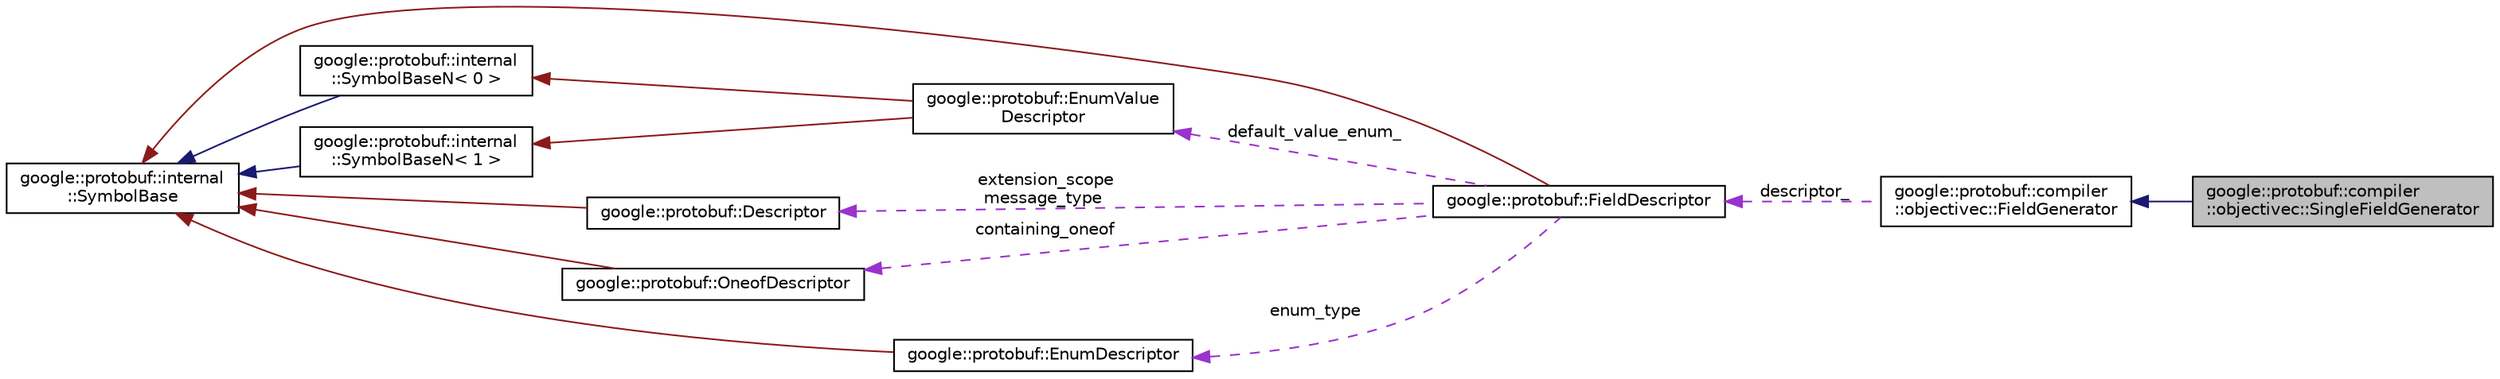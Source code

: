 digraph "google::protobuf::compiler::objectivec::SingleFieldGenerator"
{
 // LATEX_PDF_SIZE
  edge [fontname="Helvetica",fontsize="10",labelfontname="Helvetica",labelfontsize="10"];
  node [fontname="Helvetica",fontsize="10",shape=record];
  rankdir="LR";
  Node1 [label="google::protobuf::compiler\l::objectivec::SingleFieldGenerator",height=0.2,width=0.4,color="black", fillcolor="grey75", style="filled", fontcolor="black",tooltip=" "];
  Node2 -> Node1 [dir="back",color="midnightblue",fontsize="10",style="solid",fontname="Helvetica"];
  Node2 [label="google::protobuf::compiler\l::objectivec::FieldGenerator",height=0.2,width=0.4,color="black", fillcolor="white", style="filled",URL="$classgoogle_1_1protobuf_1_1compiler_1_1objectivec_1_1FieldGenerator.html",tooltip=" "];
  Node3 -> Node2 [dir="back",color="darkorchid3",fontsize="10",style="dashed",label=" descriptor_" ,fontname="Helvetica"];
  Node3 [label="google::protobuf::FieldDescriptor",height=0.2,width=0.4,color="black", fillcolor="white", style="filled",URL="$classgoogle_1_1protobuf_1_1FieldDescriptor.html",tooltip=" "];
  Node4 -> Node3 [dir="back",color="firebrick4",fontsize="10",style="solid",fontname="Helvetica"];
  Node4 [label="google::protobuf::internal\l::SymbolBase",height=0.2,width=0.4,color="black", fillcolor="white", style="filled",URL="$classgoogle_1_1protobuf_1_1internal_1_1SymbolBase.html",tooltip=" "];
  Node5 -> Node3 [dir="back",color="darkorchid3",fontsize="10",style="dashed",label=" default_value_enum_" ,fontname="Helvetica"];
  Node5 [label="google::protobuf::EnumValue\lDescriptor",height=0.2,width=0.4,color="black", fillcolor="white", style="filled",URL="$classgoogle_1_1protobuf_1_1EnumValueDescriptor.html",tooltip=" "];
  Node6 -> Node5 [dir="back",color="firebrick4",fontsize="10",style="solid",fontname="Helvetica"];
  Node6 [label="google::protobuf::internal\l::SymbolBaseN\< 0 \>",height=0.2,width=0.4,color="black", fillcolor="white", style="filled",URL="$classgoogle_1_1protobuf_1_1internal_1_1SymbolBaseN.html",tooltip=" "];
  Node4 -> Node6 [dir="back",color="midnightblue",fontsize="10",style="solid",fontname="Helvetica"];
  Node7 -> Node5 [dir="back",color="firebrick4",fontsize="10",style="solid",fontname="Helvetica"];
  Node7 [label="google::protobuf::internal\l::SymbolBaseN\< 1 \>",height=0.2,width=0.4,color="black", fillcolor="white", style="filled",URL="$classgoogle_1_1protobuf_1_1internal_1_1SymbolBaseN.html",tooltip=" "];
  Node4 -> Node7 [dir="back",color="midnightblue",fontsize="10",style="solid",fontname="Helvetica"];
  Node8 -> Node3 [dir="back",color="darkorchid3",fontsize="10",style="dashed",label=" extension_scope\nmessage_type" ,fontname="Helvetica"];
  Node8 [label="google::protobuf::Descriptor",height=0.2,width=0.4,color="black", fillcolor="white", style="filled",URL="$classgoogle_1_1protobuf_1_1Descriptor.html",tooltip=" "];
  Node4 -> Node8 [dir="back",color="firebrick4",fontsize="10",style="solid",fontname="Helvetica"];
  Node9 -> Node3 [dir="back",color="darkorchid3",fontsize="10",style="dashed",label=" containing_oneof" ,fontname="Helvetica"];
  Node9 [label="google::protobuf::OneofDescriptor",height=0.2,width=0.4,color="black", fillcolor="white", style="filled",URL="$classgoogle_1_1protobuf_1_1OneofDescriptor.html",tooltip=" "];
  Node4 -> Node9 [dir="back",color="firebrick4",fontsize="10",style="solid",fontname="Helvetica"];
  Node10 -> Node3 [dir="back",color="darkorchid3",fontsize="10",style="dashed",label=" enum_type" ,fontname="Helvetica"];
  Node10 [label="google::protobuf::EnumDescriptor",height=0.2,width=0.4,color="black", fillcolor="white", style="filled",URL="$classgoogle_1_1protobuf_1_1EnumDescriptor.html",tooltip=" "];
  Node4 -> Node10 [dir="back",color="firebrick4",fontsize="10",style="solid",fontname="Helvetica"];
}
